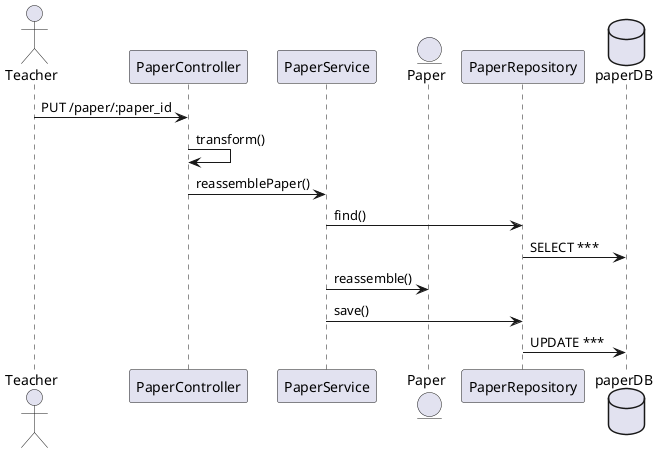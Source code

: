 @startuml
actor Teacher
Teacher -> PaperController : PUT /paper/:paper_id
PaperController -> PaperController: transform()
PaperController -> PaperService : reassemblePaper()
entity Paper
PaperService -> PaperRepository: find()
database paperDB
PaperRepository -> paperDB: SELECT ***
PaperService -> Paper : reassemble()
PaperService -> PaperRepository: save()

PaperRepository -> paperDB: UPDATE ***

@enduml